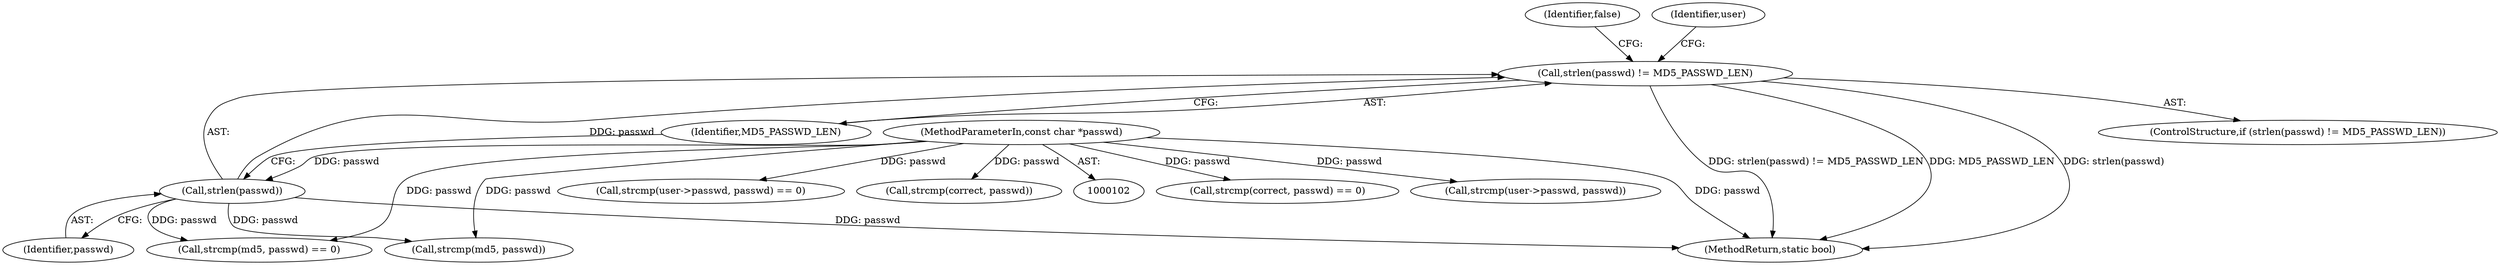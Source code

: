 digraph "0_pgbouncer_edab5be6665b9e8de66c25ba527509b229468573@API" {
"1000169" [label="(Call,strlen(passwd) != MD5_PASSWD_LEN)"];
"1000170" [label="(Call,strlen(passwd))"];
"1000104" [label="(MethodParameterIn,const char *passwd)"];
"1000210" [label="(Call,strcmp(md5, passwd))"];
"1000172" [label="(Identifier,MD5_PASSWD_LEN)"];
"1000170" [label="(Call,strlen(passwd))"];
"1000168" [label="(ControlStructure,if (strlen(passwd) != MD5_PASSWD_LEN))"];
"1000162" [label="(Call,strcmp(correct, passwd) == 0)"];
"1000104" [label="(MethodParameterIn,const char *passwd)"];
"1000169" [label="(Call,strlen(passwd) != MD5_PASSWD_LEN)"];
"1000216" [label="(MethodReturn,static bool)"];
"1000171" [label="(Identifier,passwd)"];
"1000174" [label="(Identifier,false)"];
"1000141" [label="(Call,strcmp(user->passwd, passwd))"];
"1000209" [label="(Call,strcmp(md5, passwd) == 0)"];
"1000140" [label="(Call,strcmp(user->passwd, passwd) == 0)"];
"1000179" [label="(Identifier,user)"];
"1000163" [label="(Call,strcmp(correct, passwd))"];
"1000169" -> "1000168"  [label="AST: "];
"1000169" -> "1000172"  [label="CFG: "];
"1000170" -> "1000169"  [label="AST: "];
"1000172" -> "1000169"  [label="AST: "];
"1000174" -> "1000169"  [label="CFG: "];
"1000179" -> "1000169"  [label="CFG: "];
"1000169" -> "1000216"  [label="DDG: strlen(passwd) != MD5_PASSWD_LEN"];
"1000169" -> "1000216"  [label="DDG: MD5_PASSWD_LEN"];
"1000169" -> "1000216"  [label="DDG: strlen(passwd)"];
"1000170" -> "1000169"  [label="DDG: passwd"];
"1000170" -> "1000171"  [label="CFG: "];
"1000171" -> "1000170"  [label="AST: "];
"1000172" -> "1000170"  [label="CFG: "];
"1000170" -> "1000216"  [label="DDG: passwd"];
"1000104" -> "1000170"  [label="DDG: passwd"];
"1000170" -> "1000209"  [label="DDG: passwd"];
"1000170" -> "1000210"  [label="DDG: passwd"];
"1000104" -> "1000102"  [label="AST: "];
"1000104" -> "1000216"  [label="DDG: passwd"];
"1000104" -> "1000140"  [label="DDG: passwd"];
"1000104" -> "1000141"  [label="DDG: passwd"];
"1000104" -> "1000162"  [label="DDG: passwd"];
"1000104" -> "1000163"  [label="DDG: passwd"];
"1000104" -> "1000209"  [label="DDG: passwd"];
"1000104" -> "1000210"  [label="DDG: passwd"];
}
